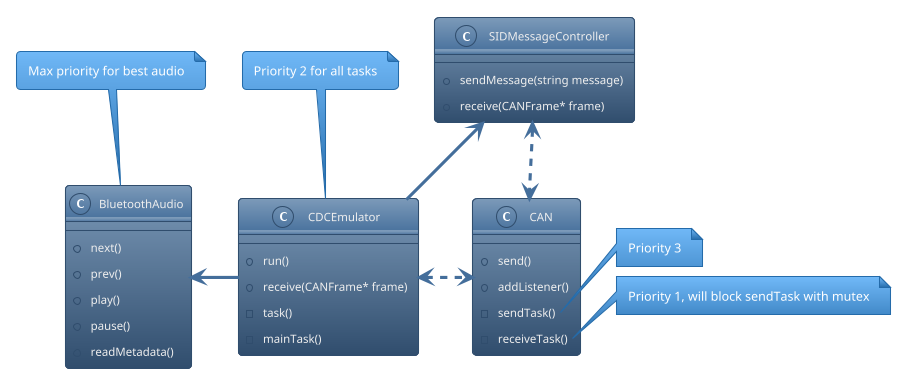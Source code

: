 @startuml saab
!theme spacelab

class BluetoothAudio {
    + next()
    + prev()
    + play()
    + pause()
    + readMetadata()
}
note top of BluetoothAudio
  Max priority for best audio
end note

class SIDMessageController {
    + sendMessage(string message)
    + receive(CANFrame* frame)
}

class CDCEmulator {
    + run()
    + receive(CANFrame* frame)
    - task()
    - mainTask()
}
note top of CDCEmulator
  Priority 2 for all tasks
end note

class CAN {
    + send()
    + addListener()
    - sendTask()
    - receiveTask()
}
note right of CAN::"sendTask()"
  Priority 3
end note
note right of CAN::"receiveTask()"
  Priority 1, will block sendTask with mutex
end note

BluetoothAudio <-right- CDCEmulator
CDCEmulator -up-> SIDMessageController
CAN <.left.> CDCEmulator
SIDMessageController <.> CAN

@enduml